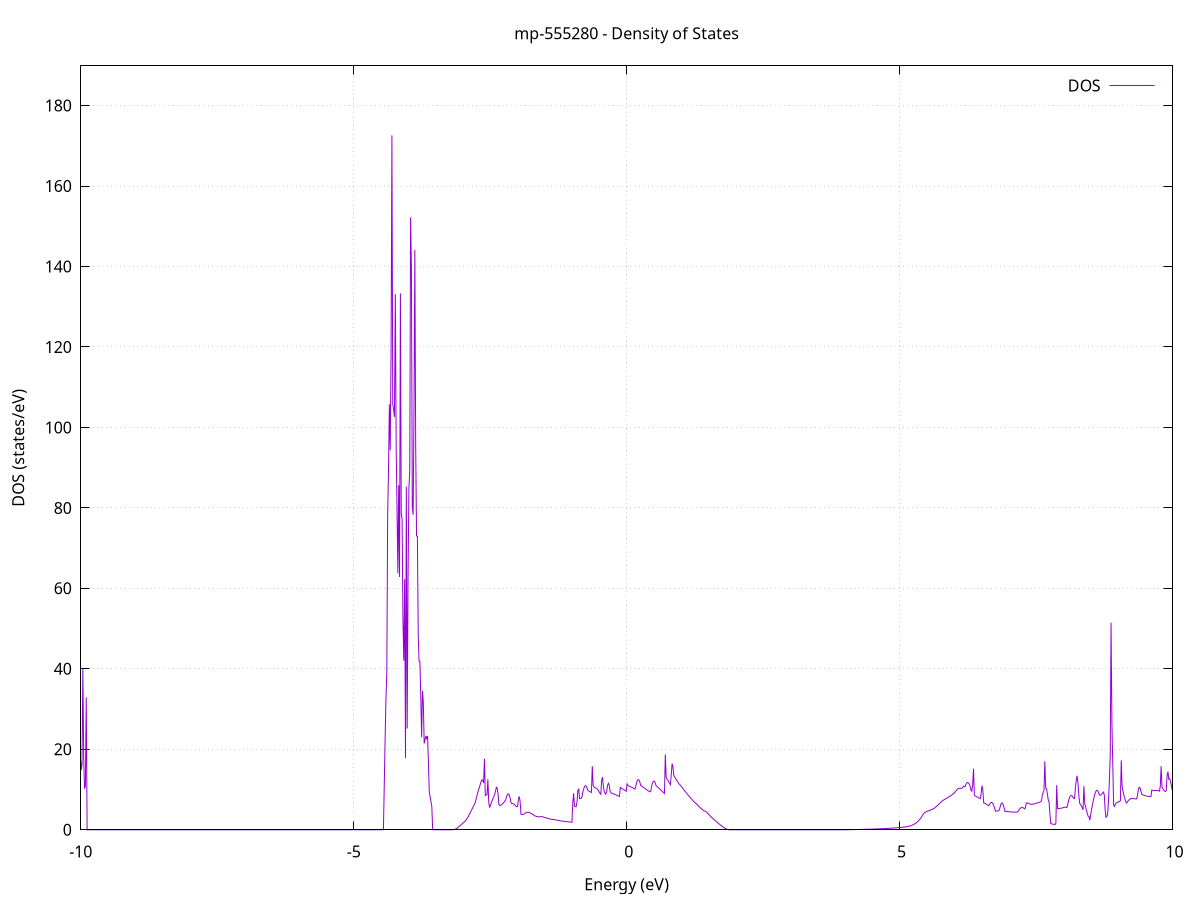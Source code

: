 set title 'mp-555280 - Density of States'
set xlabel 'Energy (eV)'
set ylabel 'DOS (states/eV)'
set grid
set xrange [-10:10]
set yrange [0:189.861]
set xzeroaxis lt -1
set terminal png size 800,600
set output 'mp-555280_dos_gnuplot.png'
plot '-' using 1:2 with lines title 'DOS'
-12.497500 0.000000
-12.482000 0.000000
-12.466400 0.000000
-12.450900 0.000000
-12.435300 0.000000
-12.419800 0.000000
-12.404200 0.000000
-12.388700 0.000000
-12.373100 0.000000
-12.357600 0.000000
-12.342000 0.000000
-12.326400 0.000000
-12.310900 0.000000
-12.295300 0.000000
-12.279800 0.000000
-12.264200 0.000000
-12.248700 0.000000
-12.233100 0.000000
-12.217600 0.000000
-12.202000 0.000000
-12.186500 0.000000
-12.170900 0.000000
-12.155300 0.000000
-12.139800 0.000000
-12.124200 0.000000
-12.108700 0.000000
-12.093100 0.000000
-12.077600 0.000000
-12.062000 0.000000
-12.046500 0.000000
-12.030900 0.000000
-12.015300 0.000000
-11.999800 0.000000
-11.984200 0.000000
-11.968700 0.000000
-11.953100 0.000000
-11.937600 0.000000
-11.922000 0.000000
-11.906500 0.000000
-11.890900 0.000000
-11.875400 0.000000
-11.859800 0.000000
-11.844200 0.000000
-11.828700 0.000000
-11.813100 0.000000
-11.797600 0.000000
-11.782000 0.000000
-11.766500 0.000000
-11.750900 0.000000
-11.735400 0.000000
-11.719800 0.000000
-11.704300 0.000000
-11.688700 0.000000
-11.673100 0.000000
-11.657600 0.000000
-11.642000 0.000000
-11.626500 0.000000
-11.610900 0.000000
-11.595400 0.000000
-11.579800 0.000000
-11.564300 0.000000
-11.548700 0.000000
-11.533200 0.000000
-11.517600 0.000000
-11.502000 0.000000
-11.486500 0.000000
-11.470900 0.000000
-11.455400 0.000000
-11.439800 0.000000
-11.424300 0.000000
-11.408700 0.000000
-11.393200 0.000000
-11.377600 0.000000
-11.362100 0.000000
-11.346500 0.000000
-11.330900 0.000000
-11.315400 0.000000
-11.299800 0.000000
-11.284300 0.000000
-11.268700 0.000000
-11.253200 0.000000
-11.237600 0.000000
-11.222100 0.000000
-11.206500 0.000000
-11.191000 0.000000
-11.175400 0.000000
-11.159800 0.000000
-11.144300 0.000000
-11.128700 0.000000
-11.113200 0.000000
-11.097600 0.000000
-11.082100 0.002200
-11.066500 0.044300
-11.051000 0.127000
-11.035400 0.216600
-11.019900 0.306200
-11.004300 0.395800
-10.988700 0.498600
-10.973200 0.624200
-10.957600 0.761100
-10.942100 0.909300
-10.926500 1.071700
-10.911000 1.257100
-10.895400 1.442500
-10.879900 1.627900
-10.864300 1.813300
-10.848800 1.998700
-10.833200 2.196500
-10.817600 2.423400
-10.802100 2.658600
-10.786500 2.902100
-10.771000 3.154000
-10.755400 3.414200
-10.739900 3.682800
-10.724300 3.973800
-10.708800 3.937300
-10.693200 4.024500
-10.677700 4.284400
-10.662100 4.544300
-10.646500 4.737900
-10.631000 4.883100
-10.615400 5.060100
-10.599900 5.295400
-10.584300 5.531000
-10.568800 5.766600
-10.553200 6.053800
-10.537700 6.339600
-10.522100 6.615500
-10.506600 6.900100
-10.491000 7.221700
-10.475400 7.547100
-10.459900 7.875500
-10.444300 8.200600
-10.428800 8.521100
-10.413200 8.837200
-10.397700 9.153900
-10.382100 9.585800
-10.366600 10.026300
-10.351000 10.479100
-10.335500 10.950300
-10.319900 11.439900
-10.304300 11.968400
-10.288800 12.550100
-10.273200 13.141400
-10.257700 13.736800
-10.242100 14.336400
-10.226600 32.372400
-10.211000 12.610000
-10.195500 13.430100
-10.179900 28.185000
-10.164400 34.102800
-10.148800 12.918300
-10.133200 13.858400
-10.117700 24.739300
-10.102100 32.799900
-10.086600 14.642300
-10.071000 13.792400
-10.055500 14.726000
-10.039900 22.640100
-10.024400 34.370400
-10.008800 20.119000
-9.993200 14.866900
-9.977700 16.043700
-9.962100 39.945300
-9.946600 17.575400
-9.931000 10.205600
-9.915500 10.955500
-9.899900 32.900500
-9.884400 0.000000
-9.868800 0.000000
-9.853300 0.000000
-9.837700 0.000000
-9.822100 0.000000
-9.806600 0.000000
-9.791000 0.000000
-9.775500 0.000000
-9.759900 0.000000
-9.744400 0.000000
-9.728800 0.000000
-9.713300 0.000000
-9.697700 0.000000
-9.682200 0.000000
-9.666600 0.000000
-9.651000 0.000000
-9.635500 0.000000
-9.619900 0.000000
-9.604400 0.000000
-9.588800 0.000000
-9.573300 0.000000
-9.557700 0.000000
-9.542200 0.000000
-9.526600 0.000000
-9.511100 0.000000
-9.495500 0.000000
-9.479900 0.000000
-9.464400 0.000000
-9.448800 0.000000
-9.433300 0.000000
-9.417700 0.000000
-9.402200 0.000000
-9.386600 0.000000
-9.371100 0.000000
-9.355500 0.000000
-9.340000 0.000000
-9.324400 0.000000
-9.308800 0.000000
-9.293300 0.000000
-9.277700 0.000000
-9.262200 0.000000
-9.246600 0.000000
-9.231100 0.000000
-9.215500 0.000000
-9.200000 0.000000
-9.184400 0.000000
-9.168900 0.000000
-9.153300 0.000000
-9.137700 0.000000
-9.122200 0.000000
-9.106600 0.000000
-9.091100 0.000000
-9.075500 0.000000
-9.060000 0.000000
-9.044400 0.000000
-9.028900 0.000000
-9.013300 0.000000
-8.997800 0.000000
-8.982200 0.000000
-8.966600 0.000000
-8.951100 0.000000
-8.935500 0.000000
-8.920000 0.000000
-8.904400 0.000000
-8.888900 0.000000
-8.873300 0.000000
-8.857800 0.000000
-8.842200 0.000000
-8.826700 0.000000
-8.811100 0.000000
-8.795500 0.000000
-8.780000 0.000000
-8.764400 0.000000
-8.748900 0.000000
-8.733300 0.000000
-8.717800 0.000000
-8.702200 0.000000
-8.686700 0.000000
-8.671100 0.000000
-8.655600 0.000000
-8.640000 0.000000
-8.624400 0.000000
-8.608900 0.000000
-8.593300 0.000000
-8.577800 0.000000
-8.562200 0.000000
-8.546700 0.000000
-8.531100 0.000000
-8.515600 0.000000
-8.500000 0.000000
-8.484500 0.000000
-8.468900 0.000000
-8.453300 0.000000
-8.437800 0.000000
-8.422200 0.000000
-8.406700 0.000000
-8.391100 0.000000
-8.375600 0.000000
-8.360000 0.000000
-8.344500 0.000000
-8.328900 0.000000
-8.313400 0.000000
-8.297800 0.000000
-8.282200 0.000000
-8.266700 0.000000
-8.251100 0.000000
-8.235600 0.000000
-8.220000 0.000000
-8.204500 0.000000
-8.188900 0.000000
-8.173400 0.000000
-8.157800 0.000000
-8.142200 0.000000
-8.126700 0.000000
-8.111100 0.000000
-8.095600 0.000000
-8.080000 0.000000
-8.064500 0.000000
-8.048900 0.000000
-8.033400 0.000000
-8.017800 0.000000
-8.002300 0.000000
-7.986700 0.000000
-7.971100 0.000000
-7.955600 0.000000
-7.940000 0.000000
-7.924500 0.000000
-7.908900 0.000000
-7.893400 0.000000
-7.877800 0.000000
-7.862300 0.000000
-7.846700 0.000000
-7.831200 0.000000
-7.815600 0.000000
-7.800000 0.000000
-7.784500 0.000000
-7.768900 0.000000
-7.753400 0.000000
-7.737800 0.000000
-7.722300 0.000000
-7.706700 0.000000
-7.691200 0.000000
-7.675600 0.000000
-7.660100 0.000000
-7.644500 0.000000
-7.628900 0.000000
-7.613400 0.000000
-7.597800 0.000000
-7.582300 0.000000
-7.566700 0.000000
-7.551200 0.000000
-7.535600 0.000000
-7.520100 0.000000
-7.504500 0.000000
-7.489000 0.000000
-7.473400 0.000000
-7.457800 0.000000
-7.442300 0.000000
-7.426700 0.000000
-7.411200 0.000000
-7.395600 0.000000
-7.380100 0.000000
-7.364500 0.000000
-7.349000 0.000000
-7.333400 0.000000
-7.317900 0.000000
-7.302300 0.000000
-7.286700 0.000000
-7.271200 0.000000
-7.255600 0.000000
-7.240100 0.000000
-7.224500 0.000000
-7.209000 0.000000
-7.193400 0.000000
-7.177900 0.000000
-7.162300 0.000000
-7.146800 0.000000
-7.131200 0.000000
-7.115600 0.000000
-7.100100 0.000000
-7.084500 0.000000
-7.069000 0.000000
-7.053400 0.000000
-7.037900 0.000000
-7.022300 0.000000
-7.006800 0.000000
-6.991200 0.000000
-6.975700 0.000000
-6.960100 0.000000
-6.944500 0.000000
-6.929000 0.000000
-6.913400 0.000000
-6.897900 0.000000
-6.882300 0.000000
-6.866800 0.000000
-6.851200 0.000000
-6.835700 0.000000
-6.820100 0.000000
-6.804600 0.000000
-6.789000 0.000000
-6.773400 0.000000
-6.757900 0.000000
-6.742300 0.000000
-6.726800 0.000000
-6.711200 0.000000
-6.695700 0.000000
-6.680100 0.000000
-6.664600 0.000000
-6.649000 0.000000
-6.633500 0.000000
-6.617900 0.000000
-6.602300 0.000000
-6.586800 0.000000
-6.571200 0.000000
-6.555700 0.000000
-6.540100 0.000000
-6.524600 0.000000
-6.509000 0.000000
-6.493500 0.000000
-6.477900 0.000000
-6.462400 0.000000
-6.446800 0.000000
-6.431200 0.000000
-6.415700 0.000000
-6.400100 0.000000
-6.384600 0.000000
-6.369000 0.000000
-6.353500 0.000000
-6.337900 0.000000
-6.322400 0.000000
-6.306800 0.000000
-6.291200 0.000000
-6.275700 0.000000
-6.260100 0.000000
-6.244600 0.000000
-6.229000 0.000000
-6.213500 0.000000
-6.197900 0.000000
-6.182400 0.000000
-6.166800 0.000000
-6.151300 0.000000
-6.135700 0.000000
-6.120100 0.000000
-6.104600 0.000000
-6.089000 0.000000
-6.073500 0.000000
-6.057900 0.000000
-6.042400 0.000000
-6.026800 0.000000
-6.011300 0.000000
-5.995700 0.000000
-5.980200 0.000000
-5.964600 0.000000
-5.949000 0.000000
-5.933500 0.000000
-5.917900 0.000000
-5.902400 0.000000
-5.886800 0.000000
-5.871300 0.000000
-5.855700 0.000000
-5.840200 0.000000
-5.824600 0.000000
-5.809100 0.000000
-5.793500 0.000000
-5.777900 0.000000
-5.762400 0.000000
-5.746800 0.000000
-5.731300 0.000000
-5.715700 0.000000
-5.700200 0.000000
-5.684600 0.000000
-5.669100 0.000000
-5.653500 0.000000
-5.638000 0.000000
-5.622400 0.000000
-5.606800 0.000000
-5.591300 0.000000
-5.575700 0.000000
-5.560200 0.000000
-5.544600 0.000000
-5.529100 0.000000
-5.513500 0.000000
-5.498000 0.000000
-5.482400 0.000000
-5.466900 0.000000
-5.451300 0.000000
-5.435700 0.000000
-5.420200 0.000000
-5.404600 0.000000
-5.389100 0.000000
-5.373500 0.000000
-5.358000 0.000000
-5.342400 0.000000
-5.326900 0.000000
-5.311300 0.000000
-5.295800 0.000000
-5.280200 0.000000
-5.264600 0.000000
-5.249100 0.000000
-5.233500 0.000000
-5.218000 0.000000
-5.202400 0.000000
-5.186900 0.000000
-5.171300 0.000000
-5.155800 0.000000
-5.140200 0.000000
-5.124700 0.000000
-5.109100 0.000000
-5.093500 0.000000
-5.078000 0.000000
-5.062400 0.000000
-5.046900 0.000000
-5.031300 0.000000
-5.015800 0.000000
-5.000200 0.000000
-4.984700 0.000000
-4.969100 0.000000
-4.953600 0.000000
-4.938000 0.000000
-4.922400 0.000000
-4.906900 0.000000
-4.891300 0.000000
-4.875800 0.000000
-4.860200 0.000000
-4.844700 0.000000
-4.829100 0.000000
-4.813600 0.000000
-4.798000 0.000000
-4.782500 0.000000
-4.766900 0.000000
-4.751300 0.000000
-4.735800 0.000000
-4.720200 0.000000
-4.704700 0.000000
-4.689100 0.000000
-4.673600 0.000000
-4.658000 0.000000
-4.642500 0.000000
-4.626900 0.000000
-4.611400 0.000000
-4.595800 0.000000
-4.580200 0.000000
-4.564700 0.000000
-4.549100 0.000000
-4.533600 0.000000
-4.518000 0.000000
-4.502500 0.000000
-4.486900 0.000000
-4.471400 0.000000
-4.455800 0.000000
-4.440200 11.277600
-4.424700 22.699000
-4.409100 32.740400
-4.393600 39.137100
-4.378000 78.767400
-4.362500 89.392600
-4.346900 105.774600
-4.331400 94.292700
-4.315800 118.182600
-4.300300 172.601200
-4.284700 105.738200
-4.269100 104.633300
-4.253600 102.604100
-4.238000 133.105400
-4.222500 95.372400
-4.206900 79.778000
-4.191400 63.742200
-4.175800 85.655200
-4.160300 62.832100
-4.144700 133.318700
-4.129200 78.468800
-4.113600 77.168100
-4.098000 52.127100
-4.082500 42.033900
-4.066900 62.289700
-4.051400 17.787100
-4.035800 85.262300
-4.020300 25.167200
-4.004700 62.401500
-3.989200 84.724900
-3.973600 88.969000
-3.958100 152.222500
-3.942500 139.175600
-3.926900 80.208700
-3.911400 78.266900
-3.895800 103.583600
-3.880300 144.130800
-3.864700 95.535100
-3.849200 73.037200
-3.833600 72.941200
-3.818100 48.222900
-3.802500 41.830800
-3.787000 41.749900
-3.771400 32.977900
-3.755800 22.981800
-3.740300 34.500700
-3.724700 31.618800
-3.709200 21.446600
-3.693600 22.352000
-3.678100 23.335700
-3.662500 22.497900
-3.647000 23.319100
-3.631400 16.578200
-3.615900 9.379700
-3.600300 8.190900
-3.584700 6.984800
-3.569200 5.761300
-3.553600 0.000000
-3.538100 0.000000
-3.522500 0.000000
-3.507000 0.000000
-3.491400 0.000000
-3.475900 0.000000
-3.460300 0.000000
-3.444800 0.000000
-3.429200 0.000000
-3.413600 0.000000
-3.398100 0.000000
-3.382500 0.000000
-3.367000 0.000000
-3.351400 0.000000
-3.335900 0.000000
-3.320300 0.000000
-3.304800 0.000000
-3.289200 0.000000
-3.273700 0.000000
-3.258100 0.000000
-3.242500 0.000000
-3.227000 0.000000
-3.211400 0.000000
-3.195900 0.010400
-3.180300 0.028300
-3.164800 0.048200
-3.149200 0.096000
-3.133700 0.180900
-3.118100 0.293300
-3.102600 0.459700
-3.087000 0.631900
-3.071400 0.806100
-3.055900 0.982200
-3.040300 1.160300
-3.024800 1.340500
-3.009200 1.522600
-2.993700 1.706700
-2.978100 1.892800
-2.962600 2.106100
-2.947000 2.362200
-2.931500 2.655500
-2.915900 2.971400
-2.900300 3.310200
-2.884800 3.722100
-2.869200 4.142500
-2.853700 4.563800
-2.838100 4.986000
-2.822600 5.409200
-2.807000 5.833300
-2.791500 6.258300
-2.775900 6.684200
-2.760400 7.506400
-2.744800 8.331200
-2.729200 9.154200
-2.713700 9.869600
-2.698100 10.538300
-2.682600 11.243800
-2.667000 11.984800
-2.651500 12.424400
-2.635900 12.296400
-2.620400 11.600600
-2.604800 17.641100
-2.589300 8.512700
-2.573700 8.724600
-2.558100 8.729800
-2.542600 12.530100
-2.527000 6.976400
-2.511500 5.493800
-2.495900 6.074700
-2.480400 6.633100
-2.464800 7.203700
-2.449300 7.815500
-2.433700 8.281500
-2.418100 8.774900
-2.402600 9.626800
-2.387000 10.576500
-2.371500 10.343000
-2.355900 8.926600
-2.340400 6.327000
-2.324800 5.999400
-2.309300 6.107000
-2.293700 6.242600
-2.278200 6.415300
-2.262600 6.633100
-2.247000 6.871000
-2.231500 7.129000
-2.215900 7.407100
-2.200400 8.245000
-2.184800 8.799200
-2.169300 8.942800
-2.153700 8.727800
-2.138200 8.098800
-2.122600 6.969200
-2.107100 6.510500
-2.091500 6.525600
-2.075900 6.468800
-2.060400 6.340100
-2.044800 6.139500
-2.029300 5.866900
-2.013700 5.700300
-1.998200 5.820800
-1.982600 7.550800
-1.967100 8.296700
-1.951500 6.996400
-1.936000 3.847700
-1.920400 3.821600
-1.904800 3.795600
-1.889300 3.837600
-1.873700 4.018100
-1.858200 4.158100
-1.842600 4.257800
-1.827100 4.317000
-1.811500 4.335700
-1.796000 4.314100
-1.780400 4.252000
-1.764900 4.157300
-1.749300 4.049500
-1.733700 3.929500
-1.718200 3.797200
-1.702600 3.652600
-1.687100 3.495900
-1.671500 3.403500
-1.656000 3.332300
-1.640400 3.278400
-1.624900 3.241800
-1.609300 3.223800
-1.593800 3.230300
-1.578200 3.261800
-1.562600 3.316600
-1.547100 3.249100
-1.531500 3.183000
-1.516000 3.118200
-1.500400 3.054800
-1.484900 2.992700
-1.469300 2.931900
-1.453800 2.872500
-1.438200 2.814400
-1.422700 2.757600
-1.407100 2.702200
-1.391500 2.648100
-1.376000 2.595300
-1.360400 2.543900
-1.344900 2.578700
-1.329300 2.536000
-1.313800 2.493600
-1.298200 2.451600
-1.282700 2.410000
-1.267100 2.368700
-1.251600 2.327800
-1.236000 2.287300
-1.220400 2.247200
-1.204900 2.207400
-1.189300 2.167900
-1.173800 2.128900
-1.158200 2.115700
-1.142700 2.098600
-1.127100 2.074400
-1.111600 2.048700
-1.096000 2.023100
-1.080500 1.997600
-1.064900 1.972200
-1.049300 1.946800
-1.033800 1.921500
-1.018200 1.896300
-1.002700 1.871200
-0.987100 6.548400
-0.971600 9.061300
-0.956000 5.865300
-0.940500 5.792500
-0.924900 5.731600
-0.909400 6.921200
-0.893800 9.841100
-0.878200 10.111200
-0.862700 7.731400
-0.847100 7.756600
-0.831600 7.851000
-0.816000 8.307000
-0.800500 9.437100
-0.784900 10.264900
-0.769400 10.784000
-0.753800 10.970000
-0.738300 10.769600
-0.722700 10.241700
-0.707100 9.735400
-0.691600 9.621700
-0.676000 9.505100
-0.660500 9.379500
-0.644900 9.282100
-0.629400 15.830100
-0.613800 11.034100
-0.598300 10.632300
-0.582700 10.446900
-0.567100 10.367100
-0.551600 10.298100
-0.536000 10.122400
-0.520500 9.827500
-0.504900 9.425200
-0.489400 9.088700
-0.473800 8.818200
-0.458300 12.243600
-0.442700 13.068400
-0.427200 10.908000
-0.411600 9.472700
-0.396000 9.155300
-0.380500 8.847900
-0.364900 9.607200
-0.349400 11.067300
-0.333800 11.554200
-0.318300 11.036200
-0.302700 9.508700
-0.287200 9.153400
-0.271600 9.079000
-0.256100 9.005900
-0.240500 8.926400
-0.224900 8.841100
-0.209400 8.747500
-0.193800 8.651800
-0.178300 8.557400
-0.162700 8.464200
-0.147200 8.372200
-0.131600 8.281500
-0.116100 10.558600
-0.100500 10.372600
-0.085000 10.238000
-0.069400 10.104500
-0.053800 9.973300
-0.038300 9.842400
-0.022700 9.709900
-0.007200 9.573100
0.008400 11.415600
0.023900 11.011800
0.039500 10.900600
0.055000 10.793700
0.070600 10.691000
0.086100 10.592600
0.101700 10.498300
0.117300 10.392800
0.132800 10.245800
0.148400 10.095000
0.163900 10.536600
0.179500 11.572700
0.195000 12.222700
0.210600 12.486500
0.226100 12.364200
0.241700 11.855600
0.257200 11.038900
0.272800 10.885000
0.288400 10.728200
0.303900 10.571500
0.319500 10.414700
0.335000 10.251000
0.350600 10.104900
0.366100 9.961800
0.381700 9.821200
0.397200 9.682500
0.412800 9.545700
0.428300 9.414100
0.443900 9.766700
0.459500 10.915400
0.475000 11.682600
0.490600 12.072200
0.506100 12.088900
0.521700 11.737300
0.537200 11.017700
0.552800 10.781400
0.568300 10.611200
0.583900 10.427800
0.599400 10.232400
0.615000 10.027200
0.630600 9.823400
0.646100 9.621100
0.661700 9.420300
0.677200 9.221000
0.692800 9.024000
0.708300 18.731500
0.723900 13.049200
0.739400 12.681200
0.755000 12.313300
0.770500 11.937900
0.786100 11.566200
0.801700 11.192300
0.817200 13.769700
0.832800 16.422300
0.848300 15.669500
0.863900 13.541700
0.879400 13.108300
0.895000 12.755100
0.910500 12.425500
0.926100 12.104400
0.941600 11.791700
0.957200 11.487500
0.972800 11.202300
0.988300 11.022700
1.003900 10.753400
1.019400 10.458500
1.035000 10.180900
1.050500 9.909300
1.066100 9.641100
1.081600 9.372300
1.097200 9.105100
1.112700 8.839500
1.128300 8.581600
1.143900 8.331600
1.159400 8.090000
1.175000 7.864200
1.190500 7.614900
1.206100 7.371500
1.221600 7.138200
1.237200 6.914900
1.252700 6.720800
1.268300 6.543700
1.283900 6.352100
1.299400 6.153900
1.315000 5.942500
1.330500 5.719900
1.346100 5.501600
1.361600 5.310800
1.377200 5.148800
1.392700 4.956700
1.408300 4.765900
1.423800 4.637300
1.439400 4.647700
1.455000 4.510800
1.470500 4.276200
1.486100 4.046300
1.501600 3.825400
1.517200 3.614500
1.532700 3.406800
1.548300 3.202200
1.563800 3.000800
1.579400 2.802500
1.594900 2.611800
1.610500 2.425300
1.626100 2.239700
1.641600 2.055100
1.657200 1.871600
1.672700 1.689000
1.688300 1.508900
1.703800 1.339800
1.719400 1.173400
1.734900 1.009700
1.750500 0.848700
1.766000 0.690400
1.781600 0.556100
1.797200 0.431000
1.812700 0.317200
1.828300 0.209800
1.843800 0.102400
1.859400 0.034700
1.874900 0.000000
1.890500 0.000000
1.906000 0.000000
1.921600 0.000000
1.937100 0.000000
1.952700 0.000000
1.968300 0.000000
1.983800 0.000000
1.999400 0.000000
2.014900 0.000000
2.030500 0.000000
2.046000 0.000000
2.061600 0.000000
2.077100 0.000000
2.092700 0.000000
2.108200 0.000000
2.123800 0.000000
2.139400 0.000000
2.154900 0.000000
2.170500 0.000000
2.186000 0.000000
2.201600 0.000000
2.217100 0.000000
2.232700 0.000000
2.248200 0.000000
2.263800 0.000000
2.279300 0.000000
2.294900 0.000000
2.310500 0.000000
2.326000 0.000000
2.341600 0.000000
2.357100 0.000000
2.372700 0.000000
2.388200 0.000000
2.403800 0.000000
2.419300 0.000000
2.434900 0.000000
2.450400 0.000000
2.466000 0.000000
2.481600 0.000000
2.497100 0.000000
2.512700 0.000000
2.528200 0.000000
2.543800 0.000000
2.559300 0.000000
2.574900 0.000000
2.590400 0.000000
2.606000 0.000000
2.621500 0.000000
2.637100 0.000000
2.652700 0.000000
2.668200 0.000000
2.683800 0.000000
2.699300 0.000000
2.714900 0.000000
2.730400 0.000000
2.746000 0.000000
2.761500 0.000000
2.777100 0.000000
2.792600 0.000000
2.808200 0.000000
2.823800 0.000000
2.839300 0.000000
2.854900 0.000000
2.870400 0.000000
2.886000 0.000000
2.901500 0.000000
2.917100 0.000000
2.932600 0.000000
2.948200 0.000000
2.963700 0.000000
2.979300 0.000000
2.994900 0.000000
3.010400 0.000000
3.026000 0.000000
3.041500 0.000000
3.057100 0.000000
3.072600 0.000000
3.088200 0.000000
3.103700 0.000000
3.119300 0.000000
3.134800 0.000000
3.150400 0.000000
3.166000 0.000000
3.181500 0.000000
3.197100 0.000000
3.212600 0.000000
3.228200 0.000000
3.243700 0.000000
3.259300 0.000000
3.274800 0.000000
3.290400 0.000000
3.306000 0.000000
3.321500 0.000000
3.337100 0.000000
3.352600 0.000000
3.368200 0.000000
3.383700 0.000000
3.399300 0.000000
3.414800 0.000000
3.430400 0.000000
3.445900 0.000000
3.461500 0.000000
3.477100 0.000000
3.492600 0.000000
3.508200 0.000000
3.523700 0.000000
3.539300 0.000000
3.554800 0.000000
3.570400 0.000000
3.585900 0.000000
3.601500 0.000000
3.617000 0.000000
3.632600 0.000000
3.648200 0.000000
3.663700 0.000000
3.679300 0.000000
3.694800 0.000000
3.710400 0.000000
3.725900 0.000000
3.741500 0.000000
3.757000 0.000000
3.772600 0.000000
3.788100 0.000000
3.803700 0.000000
3.819300 0.000000
3.834800 0.000000
3.850400 0.000000
3.865900 0.000000
3.881500 0.000000
3.897000 0.000000
3.912600 0.000000
3.928100 0.000000
3.943700 0.000500
3.959200 0.002000
3.974800 0.003700
3.990400 0.005600
4.005900 0.007700
4.021500 0.010000
4.037000 0.012400
4.052600 0.015100
4.068100 0.017900
4.083700 0.020900
4.099200 0.024000
4.114800 0.027400
4.130300 0.031000
4.145900 0.034700
4.161500 0.038600
4.177000 0.042700
4.192600 0.047000
4.208100 0.052600
4.223700 0.058900
4.239200 0.065100
4.254800 0.071400
4.270300 0.077600
4.285900 0.083900
4.301400 0.090200
4.317000 0.096400
4.332600 0.102700
4.348100 0.109000
4.363700 0.115200
4.379200 0.121500
4.394800 0.127800
4.410300 0.134100
4.425900 0.140300
4.441400 0.146600
4.457000 0.152900
4.472500 0.159200
4.488100 0.165500
4.503700 0.171800
4.519200 0.178100
4.534800 0.184400
4.550300 0.190700
4.565900 0.197000
4.581400 0.205600
4.597000 0.214600
4.612500 0.223900
4.628100 0.233400
4.643600 0.243100
4.659200 0.253100
4.674800 0.263400
4.690300 0.273900
4.705900 0.284700
4.721400 0.295700
4.737000 0.306900
4.752500 0.318400
4.768100 0.330200
4.783600 0.342200
4.799200 0.354500
4.814700 0.367000
4.830300 0.379700
4.845900 0.392700
4.861400 0.406000
4.877000 0.419500
4.892500 0.433300
4.908100 0.449200
4.923600 0.466700
4.939200 0.484200
4.954700 0.501700
4.970300 0.519300
4.985800 0.536800
5.001400 0.554400
5.017000 0.572100
5.032500 0.589700
5.048100 0.609300
5.063600 0.636700
5.079200 0.666200
5.094700 0.695900
5.110300 0.725500
5.125800 0.755200
5.141400 0.791800
5.157000 0.832600
5.172500 0.873300
5.188100 0.915900
5.203600 0.988500
5.219200 1.074700
5.234700 1.170800
5.250300 1.274100
5.265800 1.384500
5.281400 1.502000
5.296900 1.640300
5.312500 1.793200
5.328100 1.960700
5.343600 2.164900
5.359200 2.414700
5.374700 2.677300
5.390300 2.962900
5.405800 3.287500
5.421400 3.622200
5.436900 3.924000
5.452500 4.190100
5.468000 4.375700
5.483600 4.462300
5.499200 4.549000
5.514700 4.635700
5.530300 4.722400
5.545800 4.809100
5.561400 4.895900
5.576900 4.982700
5.592500 5.069500
5.608000 5.156400
5.623600 5.258700
5.639100 5.387700
5.654700 5.549100
5.670300 5.726300
5.685800 5.921300
5.701400 6.139800
5.716900 6.349700
5.732500 6.550700
5.748000 6.743000
5.763600 6.926500
5.779100 7.101200
5.794700 7.267200
5.810200 7.428100
5.825800 7.554400
5.841400 7.667300
5.856900 7.786700
5.872500 7.910300
5.888000 8.038300
5.903600 8.170500
5.919100 8.307100
5.934700 8.448000
5.950200 8.593100
5.965800 8.753100
5.981300 8.919800
5.996900 9.086700
6.012500 9.329600
6.028000 9.583700
6.043600 9.831000
6.059100 10.071300
6.074700 10.232200
6.090200 10.306000
6.105800 10.315100
6.121300 10.298700
6.136900 10.287700
6.152400 10.427300
6.168000 10.797900
6.183600 10.809100
6.199100 10.704200
6.214700 11.246700
6.230200 11.637400
6.245800 11.769600
6.261300 11.647600
6.276900 11.359300
6.292400 10.779200
6.308000 9.887400
6.323500 9.588500
6.339100 11.178200
6.354700 15.175100
6.370200 8.546800
6.385800 8.417400
6.401300 8.292300
6.416900 8.178200
6.432400 8.064200
6.448000 7.950300
6.463500 7.838200
6.479100 7.728500
6.494600 9.027000
6.510200 10.970500
6.525800 9.837900
6.541300 6.661400
6.556900 6.634500
6.572400 6.520200
6.588000 6.380900
6.603500 6.241800
6.619100 6.102800
6.634600 5.964100
6.650200 6.410400
6.665700 6.709400
6.681300 6.806600
6.696900 6.702000
6.712400 6.395600
6.728000 5.887500
6.743500 5.261400
6.759100 4.592100
6.774600 4.631300
6.790200 4.666500
6.805700 4.717100
6.821300 4.781700
6.836800 5.410600
6.852400 6.214400
6.868000 6.622100
6.883500 6.633800
6.899100 6.249400
6.914600 5.468900
6.930200 4.570300
6.945700 4.552800
6.961300 4.535300
6.976800 4.517700
6.992400 4.500200
7.008000 4.482700
7.023500 4.465200
7.039100 4.447700
7.054600 4.430200
7.070200 4.412600
7.085700 4.395100
7.101300 4.378900
7.116800 4.385900
7.132400 4.396400
7.147900 4.410200
7.163500 4.427500
7.179100 4.705200
7.194600 5.054700
7.210200 5.311000
7.225700 5.474200
7.241300 5.544200
7.256800 5.521000
7.272400 5.404700
7.287900 5.195200
7.303500 5.449000
7.319000 6.482800
7.334600 6.721100
7.350200 6.634500
7.365700 6.551300
7.381300 6.471400
7.396800 6.395000
7.412400 6.322000
7.427900 6.318900
7.443500 6.360100
7.459000 6.406800
7.474600 6.458900
7.490100 6.516500
7.505700 6.579600
7.521300 6.648100
7.536800 6.722100
7.552400 6.801600
7.567900 6.886500
7.583500 6.976900
7.599000 7.219200
7.614600 8.509400
7.630100 9.278600
7.645700 9.819800
7.661200 17.012800
7.676800 10.398800
7.692400 10.221700
7.707900 8.862400
7.723500 7.462200
7.739000 6.859800
7.754600 3.889900
7.770100 1.525400
7.785700 1.476800
7.801200 1.428200
7.816800 1.379600
7.832300 1.331000
7.847900 1.282400
7.863500 1.685600
7.879000 11.115300
7.894600 5.209800
7.910100 5.237800
7.925700 5.271500
7.941200 5.311100
7.956800 5.356400
7.972300 5.407500
7.987900 5.464400
8.003400 5.527000
8.019000 5.595500
8.034600 5.623200
8.050100 5.589200
8.065700 5.519800
8.081200 6.364500
8.096800 7.283400
8.112300 7.980400
8.127900 8.380900
8.143400 8.498200
8.159000 8.424600
8.174500 8.160200
8.190100 7.796800
8.205700 7.775600
8.221200 10.438400
8.236800 12.292900
8.252300 13.424200
8.267900 11.606300
8.283400 8.707800
8.299000 6.625700
8.314500 6.253100
8.330100 5.943000
8.345600 5.509300
8.361200 4.956200
8.376800 10.850200
8.392300 6.546900
8.407900 5.657700
8.423400 4.829800
8.439000 4.063400
8.454500 3.362400
8.470100 3.306100
8.485600 2.371300
8.501200 3.729900
8.516700 4.983100
8.532300 6.130900
8.547900 7.186200
8.563400 8.135000
8.579000 8.920500
8.594500 9.526100
8.610100 9.783800
8.625600 9.754900
8.641200 9.408900
8.656700 8.772800
8.672300 8.578700
8.687800 8.697800
8.703400 8.868200
8.719000 9.089800
8.734500 9.362600
8.750100 8.737900
8.765600 4.999700
8.781200 3.099100
8.796700 3.347300
8.812300 3.905400
8.827800 7.210200
8.843400 12.001400
8.858900 18.217000
8.874500 51.489900
8.890100 26.420000
8.905600 16.516500
8.921200 6.174700
8.936700 5.787500
8.952300 6.304800
8.967800 6.628200
8.983400 6.768900
8.998900 6.869100
9.014500 6.971300
9.030100 7.075300
9.045600 7.188200
9.061200 17.258600
9.076700 10.808800
9.092300 9.692900
9.107800 8.720300
9.123400 7.890800
9.138900 7.206700
9.154500 6.672300
9.170000 6.820500
9.185600 7.149700
9.201200 7.409000
9.216700 7.598200
9.232300 7.717400
9.247800 7.782000
9.263400 7.764000
9.278900 7.728800
9.294500 7.719200
9.310000 7.699500
9.325600 7.669700
9.341100 7.668300
9.356700 8.429700
9.372300 9.862600
9.387800 10.541700
9.403400 10.484300
9.418900 9.814300
9.434500 8.853500
9.450000 8.744700
9.465600 8.637200
9.481100 8.536300
9.496700 8.462600
9.512200 8.414600
9.527800 8.374100
9.543400 8.341200
9.558900 8.315900
9.574500 8.298200
9.590000 8.288100
9.605600 8.285500
9.621100 9.881400
9.636700 9.791200
9.652200 9.727200
9.667800 9.762300
9.683300 9.780800
9.698900 9.782800
9.714500 9.768300
9.730000 9.737200
9.745600 9.686600
9.761100 9.602700
9.776700 10.865000
9.792200 15.816700
9.807800 10.491700
9.823300 10.212800
9.838900 9.905400
9.854400 9.629400
9.870000 9.486400
9.885600 9.756900
9.901100 13.495100
9.916700 14.428400
9.932200 12.599600
9.947800 12.766800
9.963300 12.018700
9.978900 11.021400
9.994400 9.904000
10.010000 9.924300
10.025500 10.679800
10.041100 11.186600
10.056700 11.150200
10.072200 10.803200
10.087800 10.142900
10.103300 9.147200
10.118900 8.999400
10.134400 8.838300
10.150000 8.652000
10.165500 8.440500
10.181100 8.321300
10.196600 8.518500
10.212200 8.776900
10.227800 9.074000
10.243300 8.721700
10.258900 8.367800
10.274400 8.052700
10.290000 7.763500
10.305500 7.527200
10.321100 8.963500
10.336600 9.654100
10.352200 9.598900
10.367700 9.031600
10.383300 7.899100
10.398900 7.765000
10.414400 7.653100
10.430000 7.584300
10.445500 7.541800
10.461100 7.420200
10.476600 8.584700
10.492200 9.640000
10.507700 9.854300
10.523300 9.227200
10.538800 7.758600
10.554400 7.130300
10.570000 6.876200
10.585500 6.714200
10.601100 6.554600
10.616600 6.561300
10.632200 6.570600
10.647700 6.574300
10.663300 6.572500
10.678800 6.613400
10.694400 6.699200
10.709900 6.695300
10.725500 6.627500
10.741100 6.534900
10.756600 6.423600
10.772200 6.524200
10.787700 8.214300
10.803300 13.336300
10.818800 8.238800
10.834400 8.354200
10.849900 7.414000
10.865500 6.057700
10.881100 5.620900
10.896600 5.308800
10.912200 5.095800
10.927700 4.988200
10.943300 4.975700
10.958800 4.975100
10.974400 4.973100
10.989900 4.969500
11.005500 4.964400
11.021000 4.957900
11.036600 4.949800
11.052200 4.949100
11.067700 6.735300
11.083300 7.580000
11.098800 7.509800
11.114400 6.529400
11.129900 5.148600
11.145500 5.061400
11.161000 4.975000
11.176600 4.889600
11.192100 4.805100
11.207700 4.721500
11.223300 4.638800
11.238800 4.557000
11.254400 4.476100
11.269900 4.396200
11.285500 4.317100
11.301000 4.239000
11.316600 4.167000
11.332100 4.097800
11.347700 4.028600
11.363200 3.959400
11.378800 3.890300
11.394400 3.821200
11.409900 3.753100
11.425500 3.688300
11.441000 3.626800
11.456600 3.568600
11.472100 3.513800
11.487700 3.462200
11.503200 3.414000
11.518800 3.369100
11.534300 3.333300
11.549900 3.304300
11.565500 3.280000
11.581000 3.371200
11.596600 3.916600
11.612100 4.346200
11.627700 4.649900
11.643200 4.827600
11.658800 4.879400
11.674300 4.808300
11.689900 4.611900
11.705400 4.288200
11.721000 3.869200
11.736600 3.892300
11.752100 3.915700
11.767700 3.939500
11.783200 3.963500
11.798800 3.971300
11.814300 3.962000
11.829900 3.949800
11.845400 3.934700
11.861000 3.916700
11.876500 3.895800
11.892100 3.872000
11.907700 3.845300
11.923200 3.815700
11.938800 3.783200
11.954300 3.747700
11.969900 3.709400
11.985400 3.668200
12.001000 3.624000
12.016500 3.577000
12.032100 3.527100
12.047600 3.792900
12.063200 4.031500
12.078800 4.222400
12.094300 4.346500
12.109900 4.406200
12.125400 4.467300
12.141000 4.536200
12.156500 4.607400
12.172100 4.679700
12.187600 4.753000
12.203200 4.835500
12.218700 9.897900
12.234300 9.263800
12.249900 5.625000
12.265400 5.694300
12.281000 5.806600
12.296500 5.878600
12.312100 5.842700
12.327600 5.805300
12.343200 5.766200
12.358700 5.725600
12.374300 5.683300
12.389800 5.639500
12.405400 5.594000
12.421000 5.547000
12.436500 5.498400
12.452100 5.448200
12.467600 5.421100
12.483200 5.454800
12.498700 5.547100
12.514300 5.814900
12.529800 6.213800
12.545400 6.430300
12.560900 6.620000
12.576500 6.937500
12.592100 7.522500
12.607600 8.076000
12.623200 7.966800
12.638700 7.824100
12.654300 7.647800
12.669800 7.438000
12.685400 7.194700
12.700900 6.917900
12.716500 6.610300
12.732100 6.315400
12.747600 6.226700
12.763200 6.412500
12.778700 6.539500
12.794300 6.565600
12.809800 6.848700
12.825400 7.410100
12.840900 7.790400
12.856500 7.989600
12.872000 8.007800
12.887600 7.844900
12.903200 7.500800
12.918700 6.975700
12.934300 6.659200
12.949800 6.724200
12.965400 6.760000
12.980900 6.766700
12.996500 6.744300
13.012000 6.692700
13.027600 6.612000
13.043100 6.502200
13.058700 6.363200
13.074300 6.195100
13.089800 6.611600
13.105400 7.309400
13.120900 7.626900
13.136500 7.564000
13.152000 7.234600
13.167600 7.052100
13.183100 7.840900
13.198700 8.311300
13.214200 7.490700
13.229800 7.426400
13.245400 7.055300
13.260900 6.349200
13.276500 7.637200
13.292000 9.467000
13.307600 8.337800
13.323100 8.178200
13.338700 7.917700
13.354200 7.560400
13.369800 7.104900
13.385300 6.549300
13.400900 5.909400
13.416500 5.262000
13.432000 5.009200
13.447600 4.747200
13.463100 4.481800
13.478700 4.218600
13.494200 12.558200
13.509800 5.040900
13.525300 4.965200
13.540900 4.904300
13.556400 5.000500
13.572000 5.124700
13.587600 5.251200
13.603100 5.379800
13.618700 5.516100
13.634200 5.654300
13.649800 5.791100
13.665300 5.954900
13.680900 6.355000
13.696400 6.740000
13.712000 6.940300
13.727500 7.065200
13.743100 7.131200
13.758700 7.151400
13.774200 7.121600
13.789800 6.991900
13.805300 6.741500
13.820900 6.113800
13.836400 5.943200
13.852000 5.830200
13.867500 5.833100
13.883100 5.786100
13.898600 5.739700
13.914200 5.694000
13.929800 5.649900
13.945300 5.611400
13.960900 5.574800
13.976400 5.540200
13.992000 5.507600
14.007500 5.479300
14.023100 5.438100
14.038600 5.376500
14.054200 5.294600
14.069700 5.135600
14.085300 4.897700
14.100900 4.775100
14.116400 4.700300
14.132000 4.628900
14.147500 4.560400
14.163100 4.494900
14.178600 4.432300
14.194200 4.375900
14.209700 4.334500
14.225300 4.302300
14.240800 4.277100
14.256400 4.258900
14.272000 4.252200
14.287500 4.253400
14.303100 4.259900
14.318600 4.272000
14.334200 4.287400
14.349700 4.307700
14.365300 4.331200
14.380800 4.356800
14.396400 4.383700
14.411900 4.426200
14.427500 4.495300
14.443100 4.580500
14.458600 4.664800
14.474200 4.748100
14.489700 4.830400
14.505300 4.911600
14.520800 4.991800
14.536400 5.071000
14.551900 5.149100
14.567500 5.226200
14.583100 5.302300
14.598600 5.377300
14.614200 5.451400
14.629700 5.524700
14.645300 5.597500
14.660800 5.669400
14.676400 5.755300
14.691900 5.855100
14.707500 5.963100
14.723000 6.078200
14.738600 6.223400
14.754200 6.371000
14.769700 6.519100
14.785300 6.666600
14.800800 6.811400
14.816400 6.957400
14.831900 7.104400
14.847500 7.252500
14.863000 7.401700
14.878600 7.552000
14.894100 7.703400
14.909700 7.855800
14.925300 8.009400
14.940800 8.164700
14.956400 8.321800
14.971900 8.480800
14.987500 8.641200
15.003000 8.801900
15.018600 10.529500
15.034100 10.995600
15.049700 9.957600
15.065200 7.415100
15.080800 7.234100
15.096400 7.342800
15.111900 7.451700
15.127500 7.560900
15.143000 7.670400
15.158600 11.293400
15.174100 12.821400
15.189700 12.697500
15.205200 12.555600
15.220800 12.126100
15.236300 11.409000
15.251900 10.444500
15.267500 10.820300
15.283000 11.736600
15.298600 13.347800
15.314100 14.164700
15.329700 13.987300
15.345200 12.824000
15.360800 10.707400
15.376300 8.709100
15.391900 9.145900
15.407400 9.641200
15.423000 10.191400
15.438600 10.769900
15.454100 11.336300
15.469700 11.917600
15.485200 24.479100
15.500800 9.444900
15.516300 9.957000
15.531900 10.654500
15.547400 11.382100
15.563000 12.151200
15.578500 15.407200
15.594100 14.771400
15.609700 9.754400
15.625200 9.657300
15.640800 9.561000
15.656300 9.465500
15.671900 9.370700
15.687400 9.276700
15.703000 9.183400
15.718500 9.090900
15.734100 9.078700
15.749600 9.631600
15.765200 9.783800
15.780800 9.535000
15.796300 8.885500
15.811900 7.835100
15.827400 6.383900
15.843000 5.829100
15.858500 5.701100
15.874100 5.572600
15.889600 5.443900
15.905200 5.314700
15.920700 5.332600
15.936300 9.915200
15.951900 3.435900
15.967400 3.669700
15.983000 4.231500
15.998500 6.922400
16.014100 7.410900
16.029600 5.792000
16.045200 3.951700
16.060700 4.239100
16.076300 4.728900
16.091800 5.194600
16.107400 5.622100
16.123000 6.011500
16.138500 6.362800
16.154100 6.675800
16.169600 6.950800
16.185200 7.187500
16.200700 7.476400
16.216300 7.845600
16.231800 8.226600
16.247400 8.619400
16.262900 15.971100
16.278500 4.654600
16.294100 5.007200
16.309600 5.284500
16.325200 5.968700
16.340700 6.696900
16.356300 7.870400
16.371800 9.513700
16.387400 16.143000
16.402900 8.963800
16.418500 6.215100
16.434000 6.419200
16.449600 6.638600
16.465200 7.022800
16.480700 7.854200
16.496300 8.908000
16.511800 10.574700
16.527400 12.519500
16.542900 13.154900
16.558500 12.375200
16.574000 10.180200
16.589600 9.376500
16.605200 9.705900
16.620700 9.882500
16.636300 9.892200
16.651800 9.288700
16.667400 9.143300
16.682900 9.353800
16.698500 18.550800
16.714000 5.854400
16.729600 5.638400
16.745100 5.435700
16.760700 5.247100
16.776300 5.196200
16.791800 5.145100
16.807400 5.093900
16.822900 5.042700
16.838500 4.991300
16.854000 4.938000
16.869600 4.626400
16.885100 4.268700
16.900700 3.835600
16.916200 3.249000
16.931800 2.521000
16.947400 2.299800
16.962900 2.280000
16.978500 2.260100
16.994000 2.240100
17.009600 2.220100
17.025100 2.199900
17.040700 2.036300
17.056200 1.867300
17.071800 1.708600
17.087300 1.560200
17.102900 1.422200
17.118500 1.294500
17.134000 1.177000
17.149600 1.046000
17.165100 0.883300
17.180700 0.688900
17.196200 0.069800
17.211800 0.000000
17.227300 0.000000
17.242900 0.000000
17.258400 0.000000
17.274000 0.000000
17.289600 0.000000
17.305100 0.000000
17.320700 0.000000
17.336200 0.000000
17.351800 0.000000
17.367300 0.000000
17.382900 0.000000
17.398400 0.000000
17.414000 0.000000
17.429500 0.000000
17.445100 0.000000
17.460700 0.000000
17.476200 0.000000
17.491800 0.000000
17.507300 0.000000
17.522900 0.000000
17.538400 0.000000
17.554000 0.000000
17.569500 0.000000
17.585100 0.000000
17.600600 0.000000
17.616200 0.000000
17.631800 0.000000
17.647300 0.000000
17.662900 0.000000
17.678400 0.000000
17.694000 0.000000
17.709500 0.000000
17.725100 0.000000
17.740600 0.000000
17.756200 0.000000
17.771700 0.000000
17.787300 0.000000
17.802900 0.000000
17.818400 0.000000
17.834000 0.000000
17.849500 0.000000
17.865100 0.000000
17.880600 0.000000
17.896200 0.000000
17.911700 0.000000
17.927300 0.000000
17.942800 0.000000
17.958400 0.000000
17.974000 0.000000
17.989500 0.000000
18.005100 0.000000
18.020600 0.000000
18.036200 0.000000
18.051700 0.000000
18.067300 0.000000
18.082800 0.000000
18.098400 0.000000
18.113900 0.000000
18.129500 0.000000
18.145100 0.000000
18.160600 0.000000
18.176200 0.000000
18.191700 0.000000
18.207300 0.000000
18.222800 0.000000
18.238400 0.000000
18.253900 0.000000
18.269500 0.000000
18.285000 0.000000
18.300600 0.000000
18.316200 0.000000
18.331700 0.000000
18.347300 0.000000
18.362800 0.000000
18.378400 0.000000
18.393900 0.000000
18.409500 0.000000
18.425000 0.000000
18.440600 0.000000
18.456200 0.000000
18.471700 0.000000
18.487300 0.000000
18.502800 0.000000
18.518400 0.000000
18.533900 0.000000
18.549500 0.000000
18.565000 0.000000
18.580600 0.000000
18.596100 0.000000
18.611700 0.000000
e

